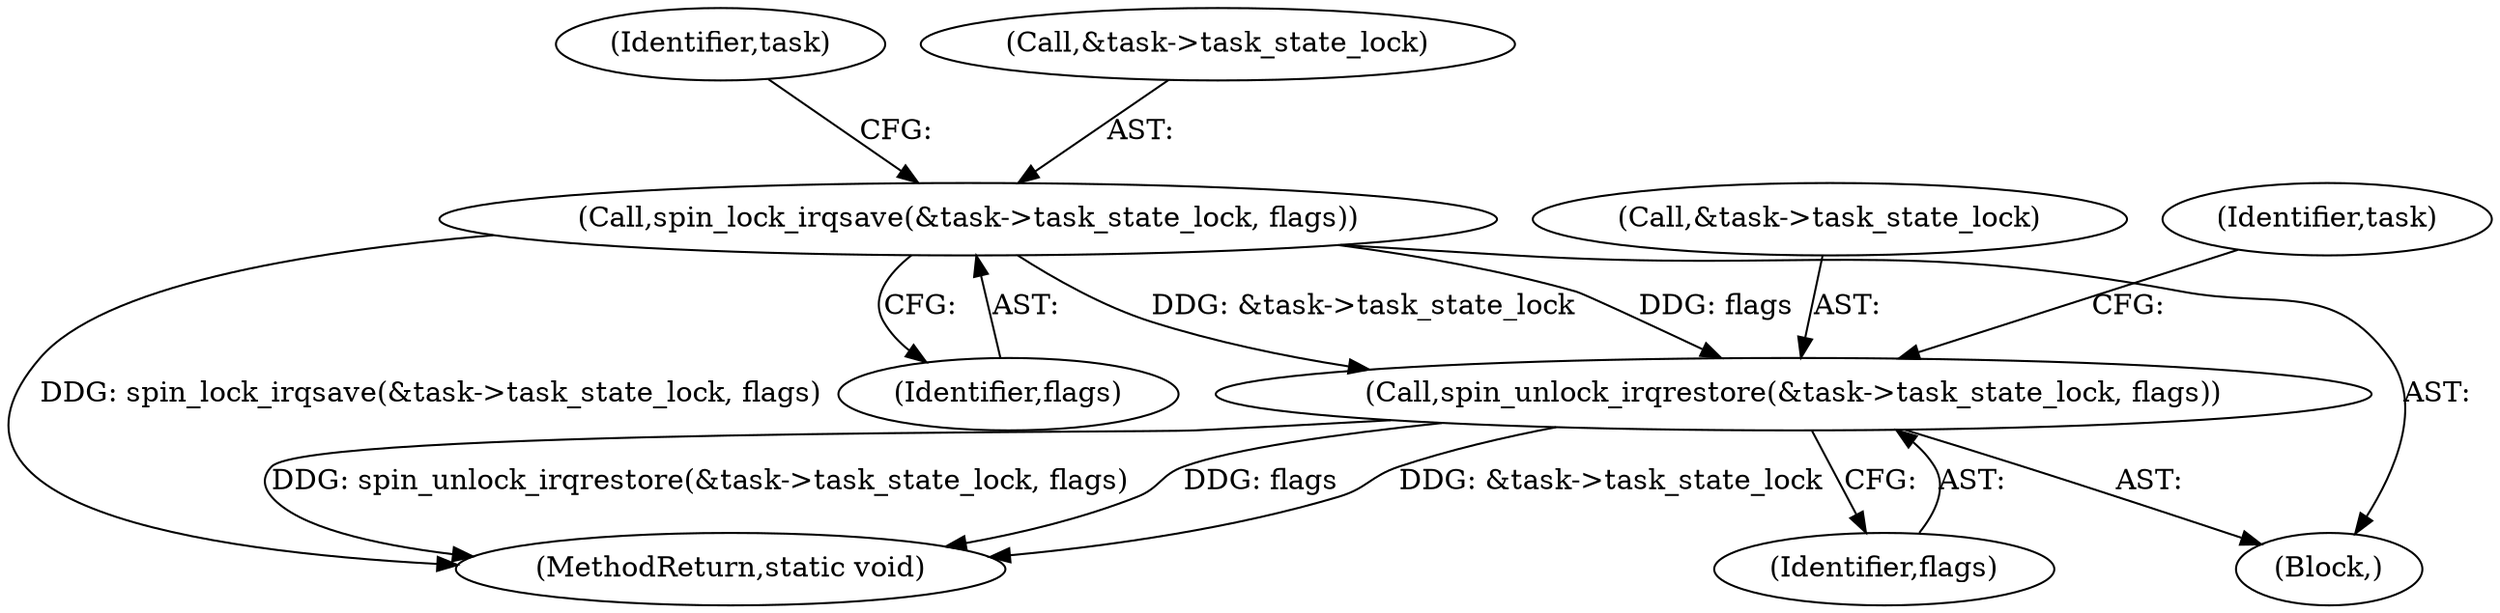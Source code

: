 digraph "0_linux_b90cd6f2b905905fb42671009dc0e27c310a16ae_0@pointer" {
"1000117" [label="(Call,spin_lock_irqsave(&task->task_state_lock, flags))"];
"1000135" [label="(Call,spin_unlock_irqrestore(&task->task_state_lock, flags))"];
"1000117" [label="(Call,spin_lock_irqsave(&task->task_state_lock, flags))"];
"1000140" [label="(Identifier,flags)"];
"1000127" [label="(Identifier,task)"];
"1000145" [label="(Identifier,task)"];
"1000122" [label="(Identifier,flags)"];
"1000102" [label="(Block,)"];
"1000118" [label="(Call,&task->task_state_lock)"];
"1000136" [label="(Call,&task->task_state_lock)"];
"1000148" [label="(MethodReturn,static void)"];
"1000135" [label="(Call,spin_unlock_irqrestore(&task->task_state_lock, flags))"];
"1000117" -> "1000102"  [label="AST: "];
"1000117" -> "1000122"  [label="CFG: "];
"1000118" -> "1000117"  [label="AST: "];
"1000122" -> "1000117"  [label="AST: "];
"1000127" -> "1000117"  [label="CFG: "];
"1000117" -> "1000148"  [label="DDG: spin_lock_irqsave(&task->task_state_lock, flags)"];
"1000117" -> "1000135"  [label="DDG: &task->task_state_lock"];
"1000117" -> "1000135"  [label="DDG: flags"];
"1000135" -> "1000102"  [label="AST: "];
"1000135" -> "1000140"  [label="CFG: "];
"1000136" -> "1000135"  [label="AST: "];
"1000140" -> "1000135"  [label="AST: "];
"1000145" -> "1000135"  [label="CFG: "];
"1000135" -> "1000148"  [label="DDG: flags"];
"1000135" -> "1000148"  [label="DDG: &task->task_state_lock"];
"1000135" -> "1000148"  [label="DDG: spin_unlock_irqrestore(&task->task_state_lock, flags)"];
}
